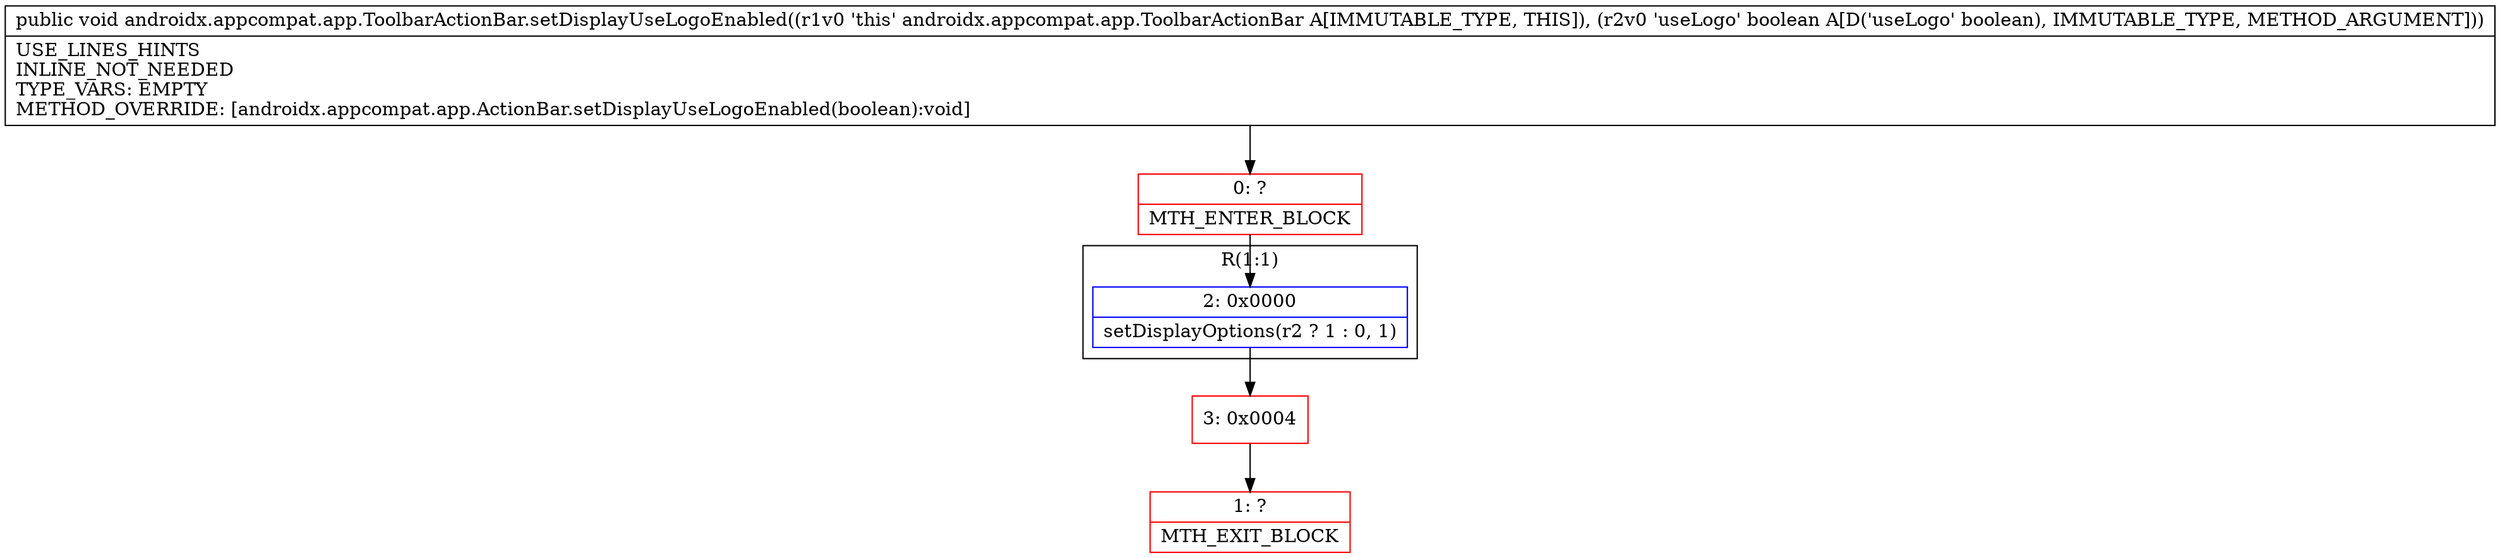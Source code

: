 digraph "CFG forandroidx.appcompat.app.ToolbarActionBar.setDisplayUseLogoEnabled(Z)V" {
subgraph cluster_Region_1458632185 {
label = "R(1:1)";
node [shape=record,color=blue];
Node_2 [shape=record,label="{2\:\ 0x0000|setDisplayOptions(r2 ? 1 : 0, 1)\l}"];
}
Node_0 [shape=record,color=red,label="{0\:\ ?|MTH_ENTER_BLOCK\l}"];
Node_3 [shape=record,color=red,label="{3\:\ 0x0004}"];
Node_1 [shape=record,color=red,label="{1\:\ ?|MTH_EXIT_BLOCK\l}"];
MethodNode[shape=record,label="{public void androidx.appcompat.app.ToolbarActionBar.setDisplayUseLogoEnabled((r1v0 'this' androidx.appcompat.app.ToolbarActionBar A[IMMUTABLE_TYPE, THIS]), (r2v0 'useLogo' boolean A[D('useLogo' boolean), IMMUTABLE_TYPE, METHOD_ARGUMENT]))  | USE_LINES_HINTS\lINLINE_NOT_NEEDED\lTYPE_VARS: EMPTY\lMETHOD_OVERRIDE: [androidx.appcompat.app.ActionBar.setDisplayUseLogoEnabled(boolean):void]\l}"];
MethodNode -> Node_0;Node_2 -> Node_3;
Node_0 -> Node_2;
Node_3 -> Node_1;
}

